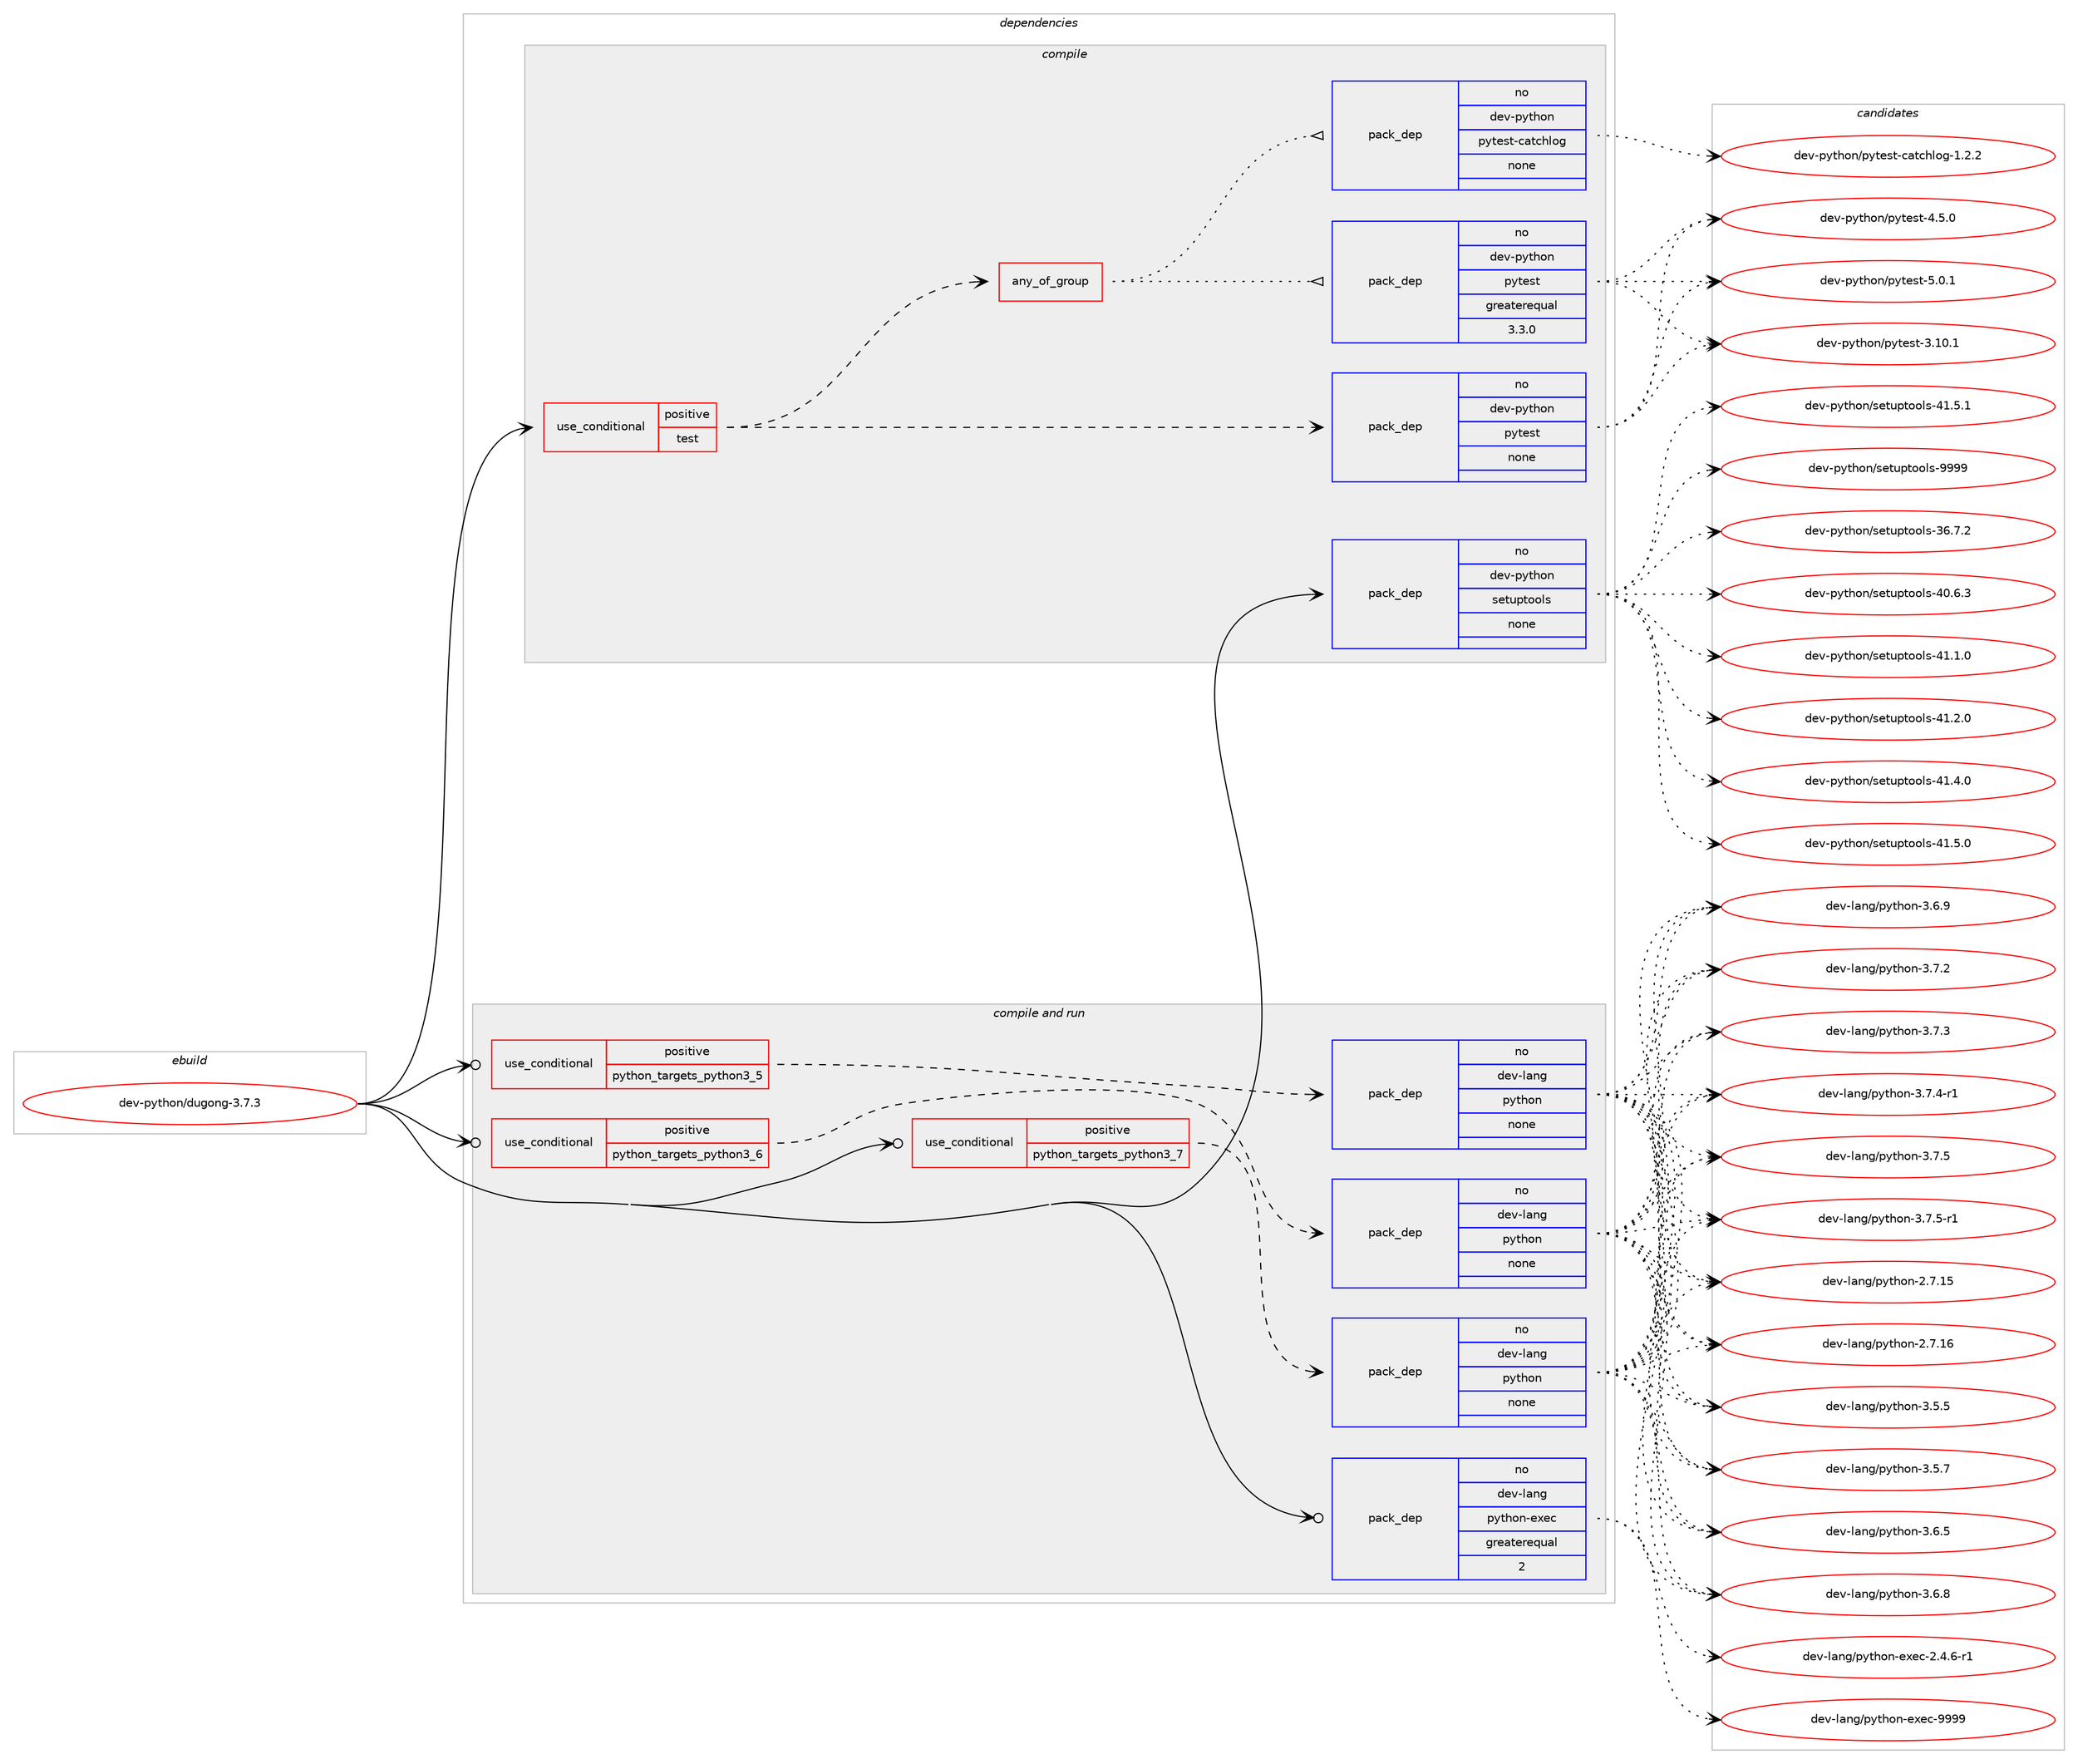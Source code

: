 digraph prolog {

# *************
# Graph options
# *************

newrank=true;
concentrate=true;
compound=true;
graph [rankdir=LR,fontname=Helvetica,fontsize=10,ranksep=1.5];#, ranksep=2.5, nodesep=0.2];
edge  [arrowhead=vee];
node  [fontname=Helvetica,fontsize=10];

# **********
# The ebuild
# **********

subgraph cluster_leftcol {
color=gray;
rank=same;
label=<<i>ebuild</i>>;
id [label="dev-python/dugong-3.7.3", color=red, width=4, href="../dev-python/dugong-3.7.3.svg"];
}

# ****************
# The dependencies
# ****************

subgraph cluster_midcol {
color=gray;
label=<<i>dependencies</i>>;
subgraph cluster_compile {
fillcolor="#eeeeee";
style=filled;
label=<<i>compile</i>>;
subgraph cond138866 {
dependency602936 [label=<<TABLE BORDER="0" CELLBORDER="1" CELLSPACING="0" CELLPADDING="4"><TR><TD ROWSPAN="3" CELLPADDING="10">use_conditional</TD></TR><TR><TD>positive</TD></TR><TR><TD>test</TD></TR></TABLE>>, shape=none, color=red];
subgraph pack452276 {
dependency602937 [label=<<TABLE BORDER="0" CELLBORDER="1" CELLSPACING="0" CELLPADDING="4" WIDTH="220"><TR><TD ROWSPAN="6" CELLPADDING="30">pack_dep</TD></TR><TR><TD WIDTH="110">no</TD></TR><TR><TD>dev-python</TD></TR><TR><TD>pytest</TD></TR><TR><TD>none</TD></TR><TR><TD></TD></TR></TABLE>>, shape=none, color=blue];
}
dependency602936:e -> dependency602937:w [weight=20,style="dashed",arrowhead="vee"];
subgraph any11422 {
dependency602938 [label=<<TABLE BORDER="0" CELLBORDER="1" CELLSPACING="0" CELLPADDING="4"><TR><TD CELLPADDING="10">any_of_group</TD></TR></TABLE>>, shape=none, color=red];subgraph pack452277 {
dependency602939 [label=<<TABLE BORDER="0" CELLBORDER="1" CELLSPACING="0" CELLPADDING="4" WIDTH="220"><TR><TD ROWSPAN="6" CELLPADDING="30">pack_dep</TD></TR><TR><TD WIDTH="110">no</TD></TR><TR><TD>dev-python</TD></TR><TR><TD>pytest-catchlog</TD></TR><TR><TD>none</TD></TR><TR><TD></TD></TR></TABLE>>, shape=none, color=blue];
}
dependency602938:e -> dependency602939:w [weight=20,style="dotted",arrowhead="oinv"];
subgraph pack452278 {
dependency602940 [label=<<TABLE BORDER="0" CELLBORDER="1" CELLSPACING="0" CELLPADDING="4" WIDTH="220"><TR><TD ROWSPAN="6" CELLPADDING="30">pack_dep</TD></TR><TR><TD WIDTH="110">no</TD></TR><TR><TD>dev-python</TD></TR><TR><TD>pytest</TD></TR><TR><TD>greaterequal</TD></TR><TR><TD>3.3.0</TD></TR></TABLE>>, shape=none, color=blue];
}
dependency602938:e -> dependency602940:w [weight=20,style="dotted",arrowhead="oinv"];
}
dependency602936:e -> dependency602938:w [weight=20,style="dashed",arrowhead="vee"];
}
id:e -> dependency602936:w [weight=20,style="solid",arrowhead="vee"];
subgraph pack452279 {
dependency602941 [label=<<TABLE BORDER="0" CELLBORDER="1" CELLSPACING="0" CELLPADDING="4" WIDTH="220"><TR><TD ROWSPAN="6" CELLPADDING="30">pack_dep</TD></TR><TR><TD WIDTH="110">no</TD></TR><TR><TD>dev-python</TD></TR><TR><TD>setuptools</TD></TR><TR><TD>none</TD></TR><TR><TD></TD></TR></TABLE>>, shape=none, color=blue];
}
id:e -> dependency602941:w [weight=20,style="solid",arrowhead="vee"];
}
subgraph cluster_compileandrun {
fillcolor="#eeeeee";
style=filled;
label=<<i>compile and run</i>>;
subgraph cond138867 {
dependency602942 [label=<<TABLE BORDER="0" CELLBORDER="1" CELLSPACING="0" CELLPADDING="4"><TR><TD ROWSPAN="3" CELLPADDING="10">use_conditional</TD></TR><TR><TD>positive</TD></TR><TR><TD>python_targets_python3_5</TD></TR></TABLE>>, shape=none, color=red];
subgraph pack452280 {
dependency602943 [label=<<TABLE BORDER="0" CELLBORDER="1" CELLSPACING="0" CELLPADDING="4" WIDTH="220"><TR><TD ROWSPAN="6" CELLPADDING="30">pack_dep</TD></TR><TR><TD WIDTH="110">no</TD></TR><TR><TD>dev-lang</TD></TR><TR><TD>python</TD></TR><TR><TD>none</TD></TR><TR><TD></TD></TR></TABLE>>, shape=none, color=blue];
}
dependency602942:e -> dependency602943:w [weight=20,style="dashed",arrowhead="vee"];
}
id:e -> dependency602942:w [weight=20,style="solid",arrowhead="odotvee"];
subgraph cond138868 {
dependency602944 [label=<<TABLE BORDER="0" CELLBORDER="1" CELLSPACING="0" CELLPADDING="4"><TR><TD ROWSPAN="3" CELLPADDING="10">use_conditional</TD></TR><TR><TD>positive</TD></TR><TR><TD>python_targets_python3_6</TD></TR></TABLE>>, shape=none, color=red];
subgraph pack452281 {
dependency602945 [label=<<TABLE BORDER="0" CELLBORDER="1" CELLSPACING="0" CELLPADDING="4" WIDTH="220"><TR><TD ROWSPAN="6" CELLPADDING="30">pack_dep</TD></TR><TR><TD WIDTH="110">no</TD></TR><TR><TD>dev-lang</TD></TR><TR><TD>python</TD></TR><TR><TD>none</TD></TR><TR><TD></TD></TR></TABLE>>, shape=none, color=blue];
}
dependency602944:e -> dependency602945:w [weight=20,style="dashed",arrowhead="vee"];
}
id:e -> dependency602944:w [weight=20,style="solid",arrowhead="odotvee"];
subgraph cond138869 {
dependency602946 [label=<<TABLE BORDER="0" CELLBORDER="1" CELLSPACING="0" CELLPADDING="4"><TR><TD ROWSPAN="3" CELLPADDING="10">use_conditional</TD></TR><TR><TD>positive</TD></TR><TR><TD>python_targets_python3_7</TD></TR></TABLE>>, shape=none, color=red];
subgraph pack452282 {
dependency602947 [label=<<TABLE BORDER="0" CELLBORDER="1" CELLSPACING="0" CELLPADDING="4" WIDTH="220"><TR><TD ROWSPAN="6" CELLPADDING="30">pack_dep</TD></TR><TR><TD WIDTH="110">no</TD></TR><TR><TD>dev-lang</TD></TR><TR><TD>python</TD></TR><TR><TD>none</TD></TR><TR><TD></TD></TR></TABLE>>, shape=none, color=blue];
}
dependency602946:e -> dependency602947:w [weight=20,style="dashed",arrowhead="vee"];
}
id:e -> dependency602946:w [weight=20,style="solid",arrowhead="odotvee"];
subgraph pack452283 {
dependency602948 [label=<<TABLE BORDER="0" CELLBORDER="1" CELLSPACING="0" CELLPADDING="4" WIDTH="220"><TR><TD ROWSPAN="6" CELLPADDING="30">pack_dep</TD></TR><TR><TD WIDTH="110">no</TD></TR><TR><TD>dev-lang</TD></TR><TR><TD>python-exec</TD></TR><TR><TD>greaterequal</TD></TR><TR><TD>2</TD></TR></TABLE>>, shape=none, color=blue];
}
id:e -> dependency602948:w [weight=20,style="solid",arrowhead="odotvee"];
}
subgraph cluster_run {
fillcolor="#eeeeee";
style=filled;
label=<<i>run</i>>;
}
}

# **************
# The candidates
# **************

subgraph cluster_choices {
rank=same;
color=gray;
label=<<i>candidates</i>>;

subgraph choice452276 {
color=black;
nodesep=1;
choice100101118451121211161041111104711212111610111511645514649484649 [label="dev-python/pytest-3.10.1", color=red, width=4,href="../dev-python/pytest-3.10.1.svg"];
choice1001011184511212111610411111047112121116101115116455246534648 [label="dev-python/pytest-4.5.0", color=red, width=4,href="../dev-python/pytest-4.5.0.svg"];
choice1001011184511212111610411111047112121116101115116455346484649 [label="dev-python/pytest-5.0.1", color=red, width=4,href="../dev-python/pytest-5.0.1.svg"];
dependency602937:e -> choice100101118451121211161041111104711212111610111511645514649484649:w [style=dotted,weight="100"];
dependency602937:e -> choice1001011184511212111610411111047112121116101115116455246534648:w [style=dotted,weight="100"];
dependency602937:e -> choice1001011184511212111610411111047112121116101115116455346484649:w [style=dotted,weight="100"];
}
subgraph choice452277 {
color=black;
nodesep=1;
choice100101118451121211161041111104711212111610111511645999711699104108111103454946504650 [label="dev-python/pytest-catchlog-1.2.2", color=red, width=4,href="../dev-python/pytest-catchlog-1.2.2.svg"];
dependency602939:e -> choice100101118451121211161041111104711212111610111511645999711699104108111103454946504650:w [style=dotted,weight="100"];
}
subgraph choice452278 {
color=black;
nodesep=1;
choice100101118451121211161041111104711212111610111511645514649484649 [label="dev-python/pytest-3.10.1", color=red, width=4,href="../dev-python/pytest-3.10.1.svg"];
choice1001011184511212111610411111047112121116101115116455246534648 [label="dev-python/pytest-4.5.0", color=red, width=4,href="../dev-python/pytest-4.5.0.svg"];
choice1001011184511212111610411111047112121116101115116455346484649 [label="dev-python/pytest-5.0.1", color=red, width=4,href="../dev-python/pytest-5.0.1.svg"];
dependency602940:e -> choice100101118451121211161041111104711212111610111511645514649484649:w [style=dotted,weight="100"];
dependency602940:e -> choice1001011184511212111610411111047112121116101115116455246534648:w [style=dotted,weight="100"];
dependency602940:e -> choice1001011184511212111610411111047112121116101115116455346484649:w [style=dotted,weight="100"];
}
subgraph choice452279 {
color=black;
nodesep=1;
choice100101118451121211161041111104711510111611711211611111110811545515446554650 [label="dev-python/setuptools-36.7.2", color=red, width=4,href="../dev-python/setuptools-36.7.2.svg"];
choice100101118451121211161041111104711510111611711211611111110811545524846544651 [label="dev-python/setuptools-40.6.3", color=red, width=4,href="../dev-python/setuptools-40.6.3.svg"];
choice100101118451121211161041111104711510111611711211611111110811545524946494648 [label="dev-python/setuptools-41.1.0", color=red, width=4,href="../dev-python/setuptools-41.1.0.svg"];
choice100101118451121211161041111104711510111611711211611111110811545524946504648 [label="dev-python/setuptools-41.2.0", color=red, width=4,href="../dev-python/setuptools-41.2.0.svg"];
choice100101118451121211161041111104711510111611711211611111110811545524946524648 [label="dev-python/setuptools-41.4.0", color=red, width=4,href="../dev-python/setuptools-41.4.0.svg"];
choice100101118451121211161041111104711510111611711211611111110811545524946534648 [label="dev-python/setuptools-41.5.0", color=red, width=4,href="../dev-python/setuptools-41.5.0.svg"];
choice100101118451121211161041111104711510111611711211611111110811545524946534649 [label="dev-python/setuptools-41.5.1", color=red, width=4,href="../dev-python/setuptools-41.5.1.svg"];
choice10010111845112121116104111110471151011161171121161111111081154557575757 [label="dev-python/setuptools-9999", color=red, width=4,href="../dev-python/setuptools-9999.svg"];
dependency602941:e -> choice100101118451121211161041111104711510111611711211611111110811545515446554650:w [style=dotted,weight="100"];
dependency602941:e -> choice100101118451121211161041111104711510111611711211611111110811545524846544651:w [style=dotted,weight="100"];
dependency602941:e -> choice100101118451121211161041111104711510111611711211611111110811545524946494648:w [style=dotted,weight="100"];
dependency602941:e -> choice100101118451121211161041111104711510111611711211611111110811545524946504648:w [style=dotted,weight="100"];
dependency602941:e -> choice100101118451121211161041111104711510111611711211611111110811545524946524648:w [style=dotted,weight="100"];
dependency602941:e -> choice100101118451121211161041111104711510111611711211611111110811545524946534648:w [style=dotted,weight="100"];
dependency602941:e -> choice100101118451121211161041111104711510111611711211611111110811545524946534649:w [style=dotted,weight="100"];
dependency602941:e -> choice10010111845112121116104111110471151011161171121161111111081154557575757:w [style=dotted,weight="100"];
}
subgraph choice452280 {
color=black;
nodesep=1;
choice10010111845108971101034711212111610411111045504655464953 [label="dev-lang/python-2.7.15", color=red, width=4,href="../dev-lang/python-2.7.15.svg"];
choice10010111845108971101034711212111610411111045504655464954 [label="dev-lang/python-2.7.16", color=red, width=4,href="../dev-lang/python-2.7.16.svg"];
choice100101118451089711010347112121116104111110455146534653 [label="dev-lang/python-3.5.5", color=red, width=4,href="../dev-lang/python-3.5.5.svg"];
choice100101118451089711010347112121116104111110455146534655 [label="dev-lang/python-3.5.7", color=red, width=4,href="../dev-lang/python-3.5.7.svg"];
choice100101118451089711010347112121116104111110455146544653 [label="dev-lang/python-3.6.5", color=red, width=4,href="../dev-lang/python-3.6.5.svg"];
choice100101118451089711010347112121116104111110455146544656 [label="dev-lang/python-3.6.8", color=red, width=4,href="../dev-lang/python-3.6.8.svg"];
choice100101118451089711010347112121116104111110455146544657 [label="dev-lang/python-3.6.9", color=red, width=4,href="../dev-lang/python-3.6.9.svg"];
choice100101118451089711010347112121116104111110455146554650 [label="dev-lang/python-3.7.2", color=red, width=4,href="../dev-lang/python-3.7.2.svg"];
choice100101118451089711010347112121116104111110455146554651 [label="dev-lang/python-3.7.3", color=red, width=4,href="../dev-lang/python-3.7.3.svg"];
choice1001011184510897110103471121211161041111104551465546524511449 [label="dev-lang/python-3.7.4-r1", color=red, width=4,href="../dev-lang/python-3.7.4-r1.svg"];
choice100101118451089711010347112121116104111110455146554653 [label="dev-lang/python-3.7.5", color=red, width=4,href="../dev-lang/python-3.7.5.svg"];
choice1001011184510897110103471121211161041111104551465546534511449 [label="dev-lang/python-3.7.5-r1", color=red, width=4,href="../dev-lang/python-3.7.5-r1.svg"];
dependency602943:e -> choice10010111845108971101034711212111610411111045504655464953:w [style=dotted,weight="100"];
dependency602943:e -> choice10010111845108971101034711212111610411111045504655464954:w [style=dotted,weight="100"];
dependency602943:e -> choice100101118451089711010347112121116104111110455146534653:w [style=dotted,weight="100"];
dependency602943:e -> choice100101118451089711010347112121116104111110455146534655:w [style=dotted,weight="100"];
dependency602943:e -> choice100101118451089711010347112121116104111110455146544653:w [style=dotted,weight="100"];
dependency602943:e -> choice100101118451089711010347112121116104111110455146544656:w [style=dotted,weight="100"];
dependency602943:e -> choice100101118451089711010347112121116104111110455146544657:w [style=dotted,weight="100"];
dependency602943:e -> choice100101118451089711010347112121116104111110455146554650:w [style=dotted,weight="100"];
dependency602943:e -> choice100101118451089711010347112121116104111110455146554651:w [style=dotted,weight="100"];
dependency602943:e -> choice1001011184510897110103471121211161041111104551465546524511449:w [style=dotted,weight="100"];
dependency602943:e -> choice100101118451089711010347112121116104111110455146554653:w [style=dotted,weight="100"];
dependency602943:e -> choice1001011184510897110103471121211161041111104551465546534511449:w [style=dotted,weight="100"];
}
subgraph choice452281 {
color=black;
nodesep=1;
choice10010111845108971101034711212111610411111045504655464953 [label="dev-lang/python-2.7.15", color=red, width=4,href="../dev-lang/python-2.7.15.svg"];
choice10010111845108971101034711212111610411111045504655464954 [label="dev-lang/python-2.7.16", color=red, width=4,href="../dev-lang/python-2.7.16.svg"];
choice100101118451089711010347112121116104111110455146534653 [label="dev-lang/python-3.5.5", color=red, width=4,href="../dev-lang/python-3.5.5.svg"];
choice100101118451089711010347112121116104111110455146534655 [label="dev-lang/python-3.5.7", color=red, width=4,href="../dev-lang/python-3.5.7.svg"];
choice100101118451089711010347112121116104111110455146544653 [label="dev-lang/python-3.6.5", color=red, width=4,href="../dev-lang/python-3.6.5.svg"];
choice100101118451089711010347112121116104111110455146544656 [label="dev-lang/python-3.6.8", color=red, width=4,href="../dev-lang/python-3.6.8.svg"];
choice100101118451089711010347112121116104111110455146544657 [label="dev-lang/python-3.6.9", color=red, width=4,href="../dev-lang/python-3.6.9.svg"];
choice100101118451089711010347112121116104111110455146554650 [label="dev-lang/python-3.7.2", color=red, width=4,href="../dev-lang/python-3.7.2.svg"];
choice100101118451089711010347112121116104111110455146554651 [label="dev-lang/python-3.7.3", color=red, width=4,href="../dev-lang/python-3.7.3.svg"];
choice1001011184510897110103471121211161041111104551465546524511449 [label="dev-lang/python-3.7.4-r1", color=red, width=4,href="../dev-lang/python-3.7.4-r1.svg"];
choice100101118451089711010347112121116104111110455146554653 [label="dev-lang/python-3.7.5", color=red, width=4,href="../dev-lang/python-3.7.5.svg"];
choice1001011184510897110103471121211161041111104551465546534511449 [label="dev-lang/python-3.7.5-r1", color=red, width=4,href="../dev-lang/python-3.7.5-r1.svg"];
dependency602945:e -> choice10010111845108971101034711212111610411111045504655464953:w [style=dotted,weight="100"];
dependency602945:e -> choice10010111845108971101034711212111610411111045504655464954:w [style=dotted,weight="100"];
dependency602945:e -> choice100101118451089711010347112121116104111110455146534653:w [style=dotted,weight="100"];
dependency602945:e -> choice100101118451089711010347112121116104111110455146534655:w [style=dotted,weight="100"];
dependency602945:e -> choice100101118451089711010347112121116104111110455146544653:w [style=dotted,weight="100"];
dependency602945:e -> choice100101118451089711010347112121116104111110455146544656:w [style=dotted,weight="100"];
dependency602945:e -> choice100101118451089711010347112121116104111110455146544657:w [style=dotted,weight="100"];
dependency602945:e -> choice100101118451089711010347112121116104111110455146554650:w [style=dotted,weight="100"];
dependency602945:e -> choice100101118451089711010347112121116104111110455146554651:w [style=dotted,weight="100"];
dependency602945:e -> choice1001011184510897110103471121211161041111104551465546524511449:w [style=dotted,weight="100"];
dependency602945:e -> choice100101118451089711010347112121116104111110455146554653:w [style=dotted,weight="100"];
dependency602945:e -> choice1001011184510897110103471121211161041111104551465546534511449:w [style=dotted,weight="100"];
}
subgraph choice452282 {
color=black;
nodesep=1;
choice10010111845108971101034711212111610411111045504655464953 [label="dev-lang/python-2.7.15", color=red, width=4,href="../dev-lang/python-2.7.15.svg"];
choice10010111845108971101034711212111610411111045504655464954 [label="dev-lang/python-2.7.16", color=red, width=4,href="../dev-lang/python-2.7.16.svg"];
choice100101118451089711010347112121116104111110455146534653 [label="dev-lang/python-3.5.5", color=red, width=4,href="../dev-lang/python-3.5.5.svg"];
choice100101118451089711010347112121116104111110455146534655 [label="dev-lang/python-3.5.7", color=red, width=4,href="../dev-lang/python-3.5.7.svg"];
choice100101118451089711010347112121116104111110455146544653 [label="dev-lang/python-3.6.5", color=red, width=4,href="../dev-lang/python-3.6.5.svg"];
choice100101118451089711010347112121116104111110455146544656 [label="dev-lang/python-3.6.8", color=red, width=4,href="../dev-lang/python-3.6.8.svg"];
choice100101118451089711010347112121116104111110455146544657 [label="dev-lang/python-3.6.9", color=red, width=4,href="../dev-lang/python-3.6.9.svg"];
choice100101118451089711010347112121116104111110455146554650 [label="dev-lang/python-3.7.2", color=red, width=4,href="../dev-lang/python-3.7.2.svg"];
choice100101118451089711010347112121116104111110455146554651 [label="dev-lang/python-3.7.3", color=red, width=4,href="../dev-lang/python-3.7.3.svg"];
choice1001011184510897110103471121211161041111104551465546524511449 [label="dev-lang/python-3.7.4-r1", color=red, width=4,href="../dev-lang/python-3.7.4-r1.svg"];
choice100101118451089711010347112121116104111110455146554653 [label="dev-lang/python-3.7.5", color=red, width=4,href="../dev-lang/python-3.7.5.svg"];
choice1001011184510897110103471121211161041111104551465546534511449 [label="dev-lang/python-3.7.5-r1", color=red, width=4,href="../dev-lang/python-3.7.5-r1.svg"];
dependency602947:e -> choice10010111845108971101034711212111610411111045504655464953:w [style=dotted,weight="100"];
dependency602947:e -> choice10010111845108971101034711212111610411111045504655464954:w [style=dotted,weight="100"];
dependency602947:e -> choice100101118451089711010347112121116104111110455146534653:w [style=dotted,weight="100"];
dependency602947:e -> choice100101118451089711010347112121116104111110455146534655:w [style=dotted,weight="100"];
dependency602947:e -> choice100101118451089711010347112121116104111110455146544653:w [style=dotted,weight="100"];
dependency602947:e -> choice100101118451089711010347112121116104111110455146544656:w [style=dotted,weight="100"];
dependency602947:e -> choice100101118451089711010347112121116104111110455146544657:w [style=dotted,weight="100"];
dependency602947:e -> choice100101118451089711010347112121116104111110455146554650:w [style=dotted,weight="100"];
dependency602947:e -> choice100101118451089711010347112121116104111110455146554651:w [style=dotted,weight="100"];
dependency602947:e -> choice1001011184510897110103471121211161041111104551465546524511449:w [style=dotted,weight="100"];
dependency602947:e -> choice100101118451089711010347112121116104111110455146554653:w [style=dotted,weight="100"];
dependency602947:e -> choice1001011184510897110103471121211161041111104551465546534511449:w [style=dotted,weight="100"];
}
subgraph choice452283 {
color=black;
nodesep=1;
choice10010111845108971101034711212111610411111045101120101994550465246544511449 [label="dev-lang/python-exec-2.4.6-r1", color=red, width=4,href="../dev-lang/python-exec-2.4.6-r1.svg"];
choice10010111845108971101034711212111610411111045101120101994557575757 [label="dev-lang/python-exec-9999", color=red, width=4,href="../dev-lang/python-exec-9999.svg"];
dependency602948:e -> choice10010111845108971101034711212111610411111045101120101994550465246544511449:w [style=dotted,weight="100"];
dependency602948:e -> choice10010111845108971101034711212111610411111045101120101994557575757:w [style=dotted,weight="100"];
}
}

}
